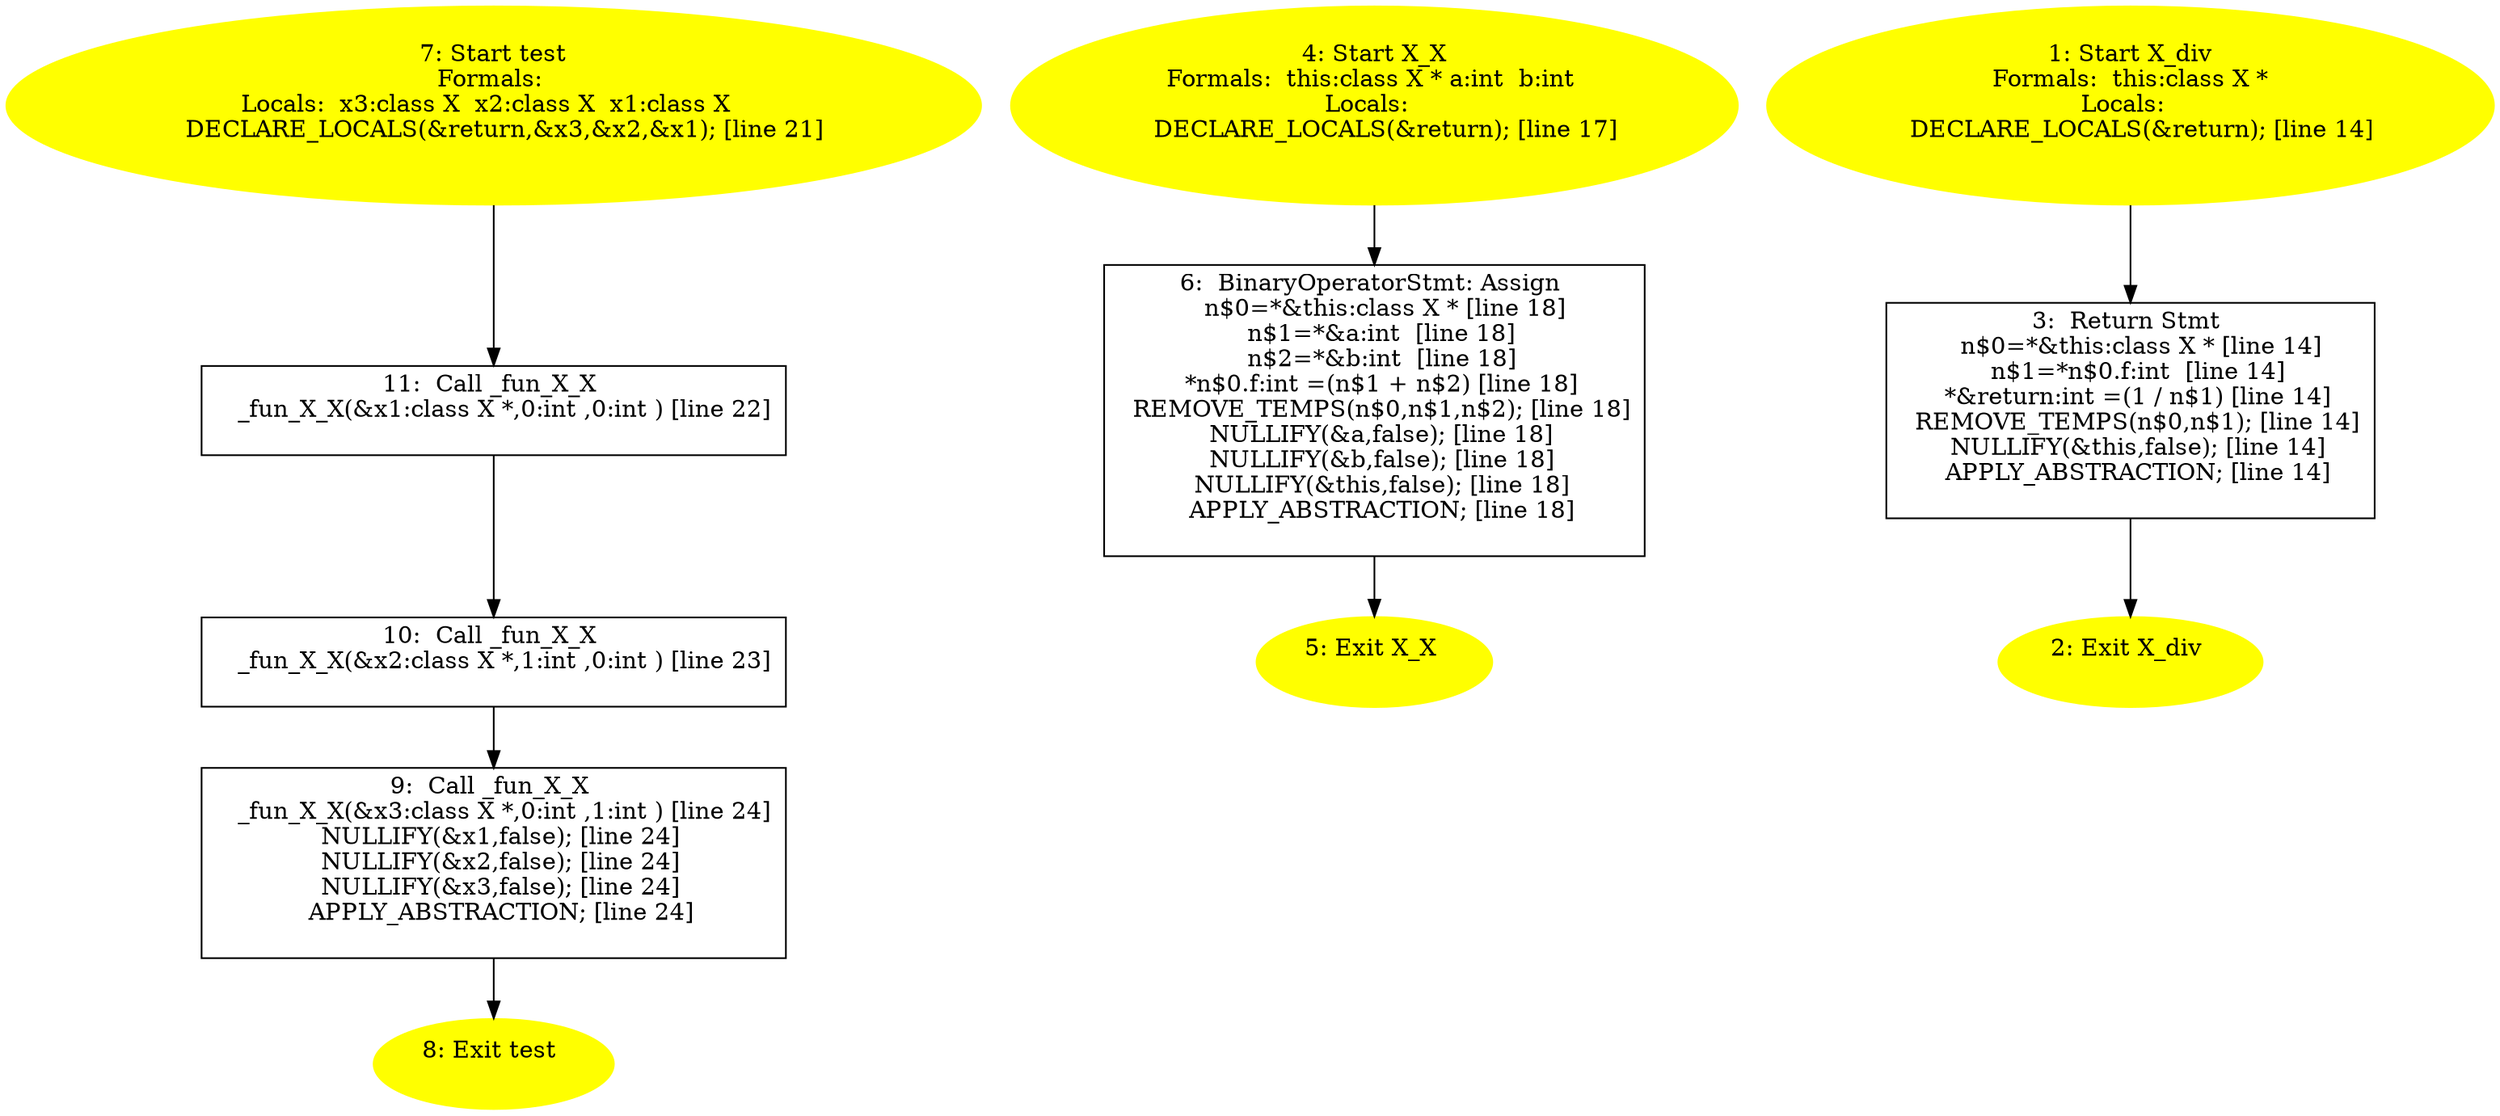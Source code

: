 digraph iCFG {
11 [label="11:  Call _fun_X_X \n   _fun_X_X(&x1:class X *,0:int ,0:int ) [line 22]\n " shape="box"]
	

	 11 -> 10 ;
10 [label="10:  Call _fun_X_X \n   _fun_X_X(&x2:class X *,1:int ,0:int ) [line 23]\n " shape="box"]
	

	 10 -> 9 ;
9 [label="9:  Call _fun_X_X \n   _fun_X_X(&x3:class X *,0:int ,1:int ) [line 24]\n  NULLIFY(&x1,false); [line 24]\n  NULLIFY(&x2,false); [line 24]\n  NULLIFY(&x3,false); [line 24]\n  APPLY_ABSTRACTION; [line 24]\n " shape="box"]
	

	 9 -> 8 ;
8 [label="8: Exit test \n  " color=yellow style=filled]
	

7 [label="7: Start test\nFormals: \nLocals:  x3:class X  x2:class X  x1:class X  \n   DECLARE_LOCALS(&return,&x3,&x2,&x1); [line 21]\n " color=yellow style=filled]
	

	 7 -> 11 ;
6 [label="6:  BinaryOperatorStmt: Assign \n   n$0=*&this:class X * [line 18]\n  n$1=*&a:int  [line 18]\n  n$2=*&b:int  [line 18]\n  *n$0.f:int =(n$1 + n$2) [line 18]\n  REMOVE_TEMPS(n$0,n$1,n$2); [line 18]\n  NULLIFY(&a,false); [line 18]\n  NULLIFY(&b,false); [line 18]\n  NULLIFY(&this,false); [line 18]\n  APPLY_ABSTRACTION; [line 18]\n " shape="box"]
	

	 6 -> 5 ;
5 [label="5: Exit X_X \n  " color=yellow style=filled]
	

4 [label="4: Start X_X\nFormals:  this:class X * a:int  b:int \nLocals:  \n   DECLARE_LOCALS(&return); [line 17]\n " color=yellow style=filled]
	

	 4 -> 6 ;
3 [label="3:  Return Stmt \n   n$0=*&this:class X * [line 14]\n  n$1=*n$0.f:int  [line 14]\n  *&return:int =(1 / n$1) [line 14]\n  REMOVE_TEMPS(n$0,n$1); [line 14]\n  NULLIFY(&this,false); [line 14]\n  APPLY_ABSTRACTION; [line 14]\n " shape="box"]
	

	 3 -> 2 ;
2 [label="2: Exit X_div \n  " color=yellow style=filled]
	

1 [label="1: Start X_div\nFormals:  this:class X *\nLocals:  \n   DECLARE_LOCALS(&return); [line 14]\n " color=yellow style=filled]
	

	 1 -> 3 ;
}
